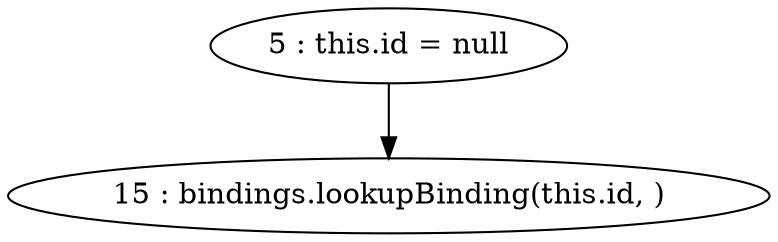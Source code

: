 digraph G {
"5 : this.id = null"
"5 : this.id = null" -> "15 : bindings.lookupBinding(this.id, )"
"15 : bindings.lookupBinding(this.id, )"
}